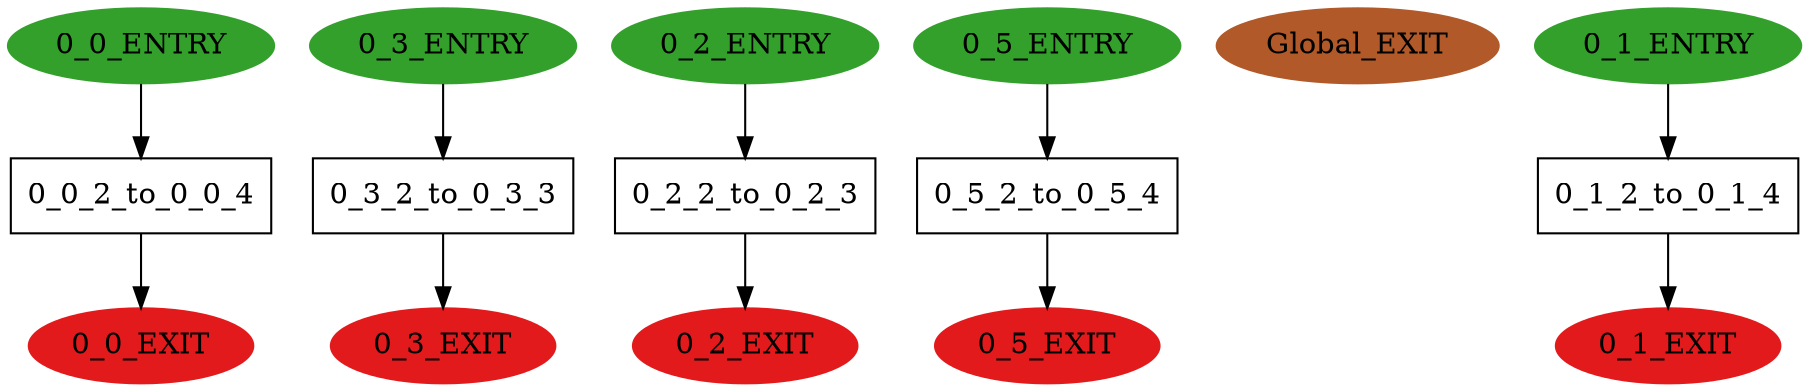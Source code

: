digraph model { 
compound=true; 
node  [style="filled", colorscheme="paired12"];  "0_0_EXIT" [shape=ellipse, color=6, style=filled];
  "0_3_EXIT" [shape=ellipse, color=6, style=filled];
  "0_2_ENTRY" [shape=ellipse, color=4, style=filled];
  "0_5_EXIT" [shape=ellipse, color=6, style=filled];
  "0_5_ENTRY" [shape=ellipse, color=4, style=filled];
  "0_0_ENTRY" [shape=ellipse, color=4, style=filled];
  "0_2_EXIT" [shape=ellipse, color=6, style=filled];
  "Global_EXIT" [shape=ellipse, color=12, style=filled];
  "0_1_ENTRY" [shape=ellipse, color=4, style=filled];
  "0_3_ENTRY" [shape=ellipse, color=4, style=filled];
  "0_1_EXIT" [shape=ellipse, color=6, style=filled];
  "0_3_2_to_0_3_3" [shape=box, style=""];
  "0_3_2_to_0_3_3" [label="0_3_2_to_0_3_3\n"];
  "0_2_2_to_0_2_3" [shape=box, style=""];
  "0_2_2_to_0_2_3" [label="0_2_2_to_0_2_3\n"];
  "0_5_2_to_0_5_4" [shape=box, style=""];
  "0_5_2_to_0_5_4" [label="0_5_2_to_0_5_4\n"];
  "0_1_2_to_0_1_4" [shape=box, style=""];
  "0_1_2_to_0_1_4" [label="0_1_2_to_0_1_4\n"];
  "0_0_2_to_0_0_4" [shape=box, style=""];
  "0_0_2_to_0_0_4" [label="0_0_2_to_0_0_4\n"];
  "0_3_2_to_0_3_3" -> "0_3_EXIT" [label="", arrowhead="normal"];
  "0_5_2_to_0_5_4" -> "0_5_EXIT" [label="", arrowhead="normal"];
  "0_1_ENTRY" -> "0_1_2_to_0_1_4" [label="", arrowhead="normal"];
  "0_0_2_to_0_0_4" -> "0_0_EXIT" [label="", arrowhead="normal"];
  "0_3_ENTRY" -> "0_3_2_to_0_3_3" [label="", arrowhead="normal"];
  "0_1_2_to_0_1_4" -> "0_1_EXIT" [label="", arrowhead="normal"];
  "0_2_2_to_0_2_3" -> "0_2_EXIT" [label="", arrowhead="normal"];
  "0_5_ENTRY" -> "0_5_2_to_0_5_4" [label="", arrowhead="normal"];
  "0_2_ENTRY" -> "0_2_2_to_0_2_3" [label="", arrowhead="normal"];
  "0_0_ENTRY" -> "0_0_2_to_0_0_4" [label="", arrowhead="normal"];
}
